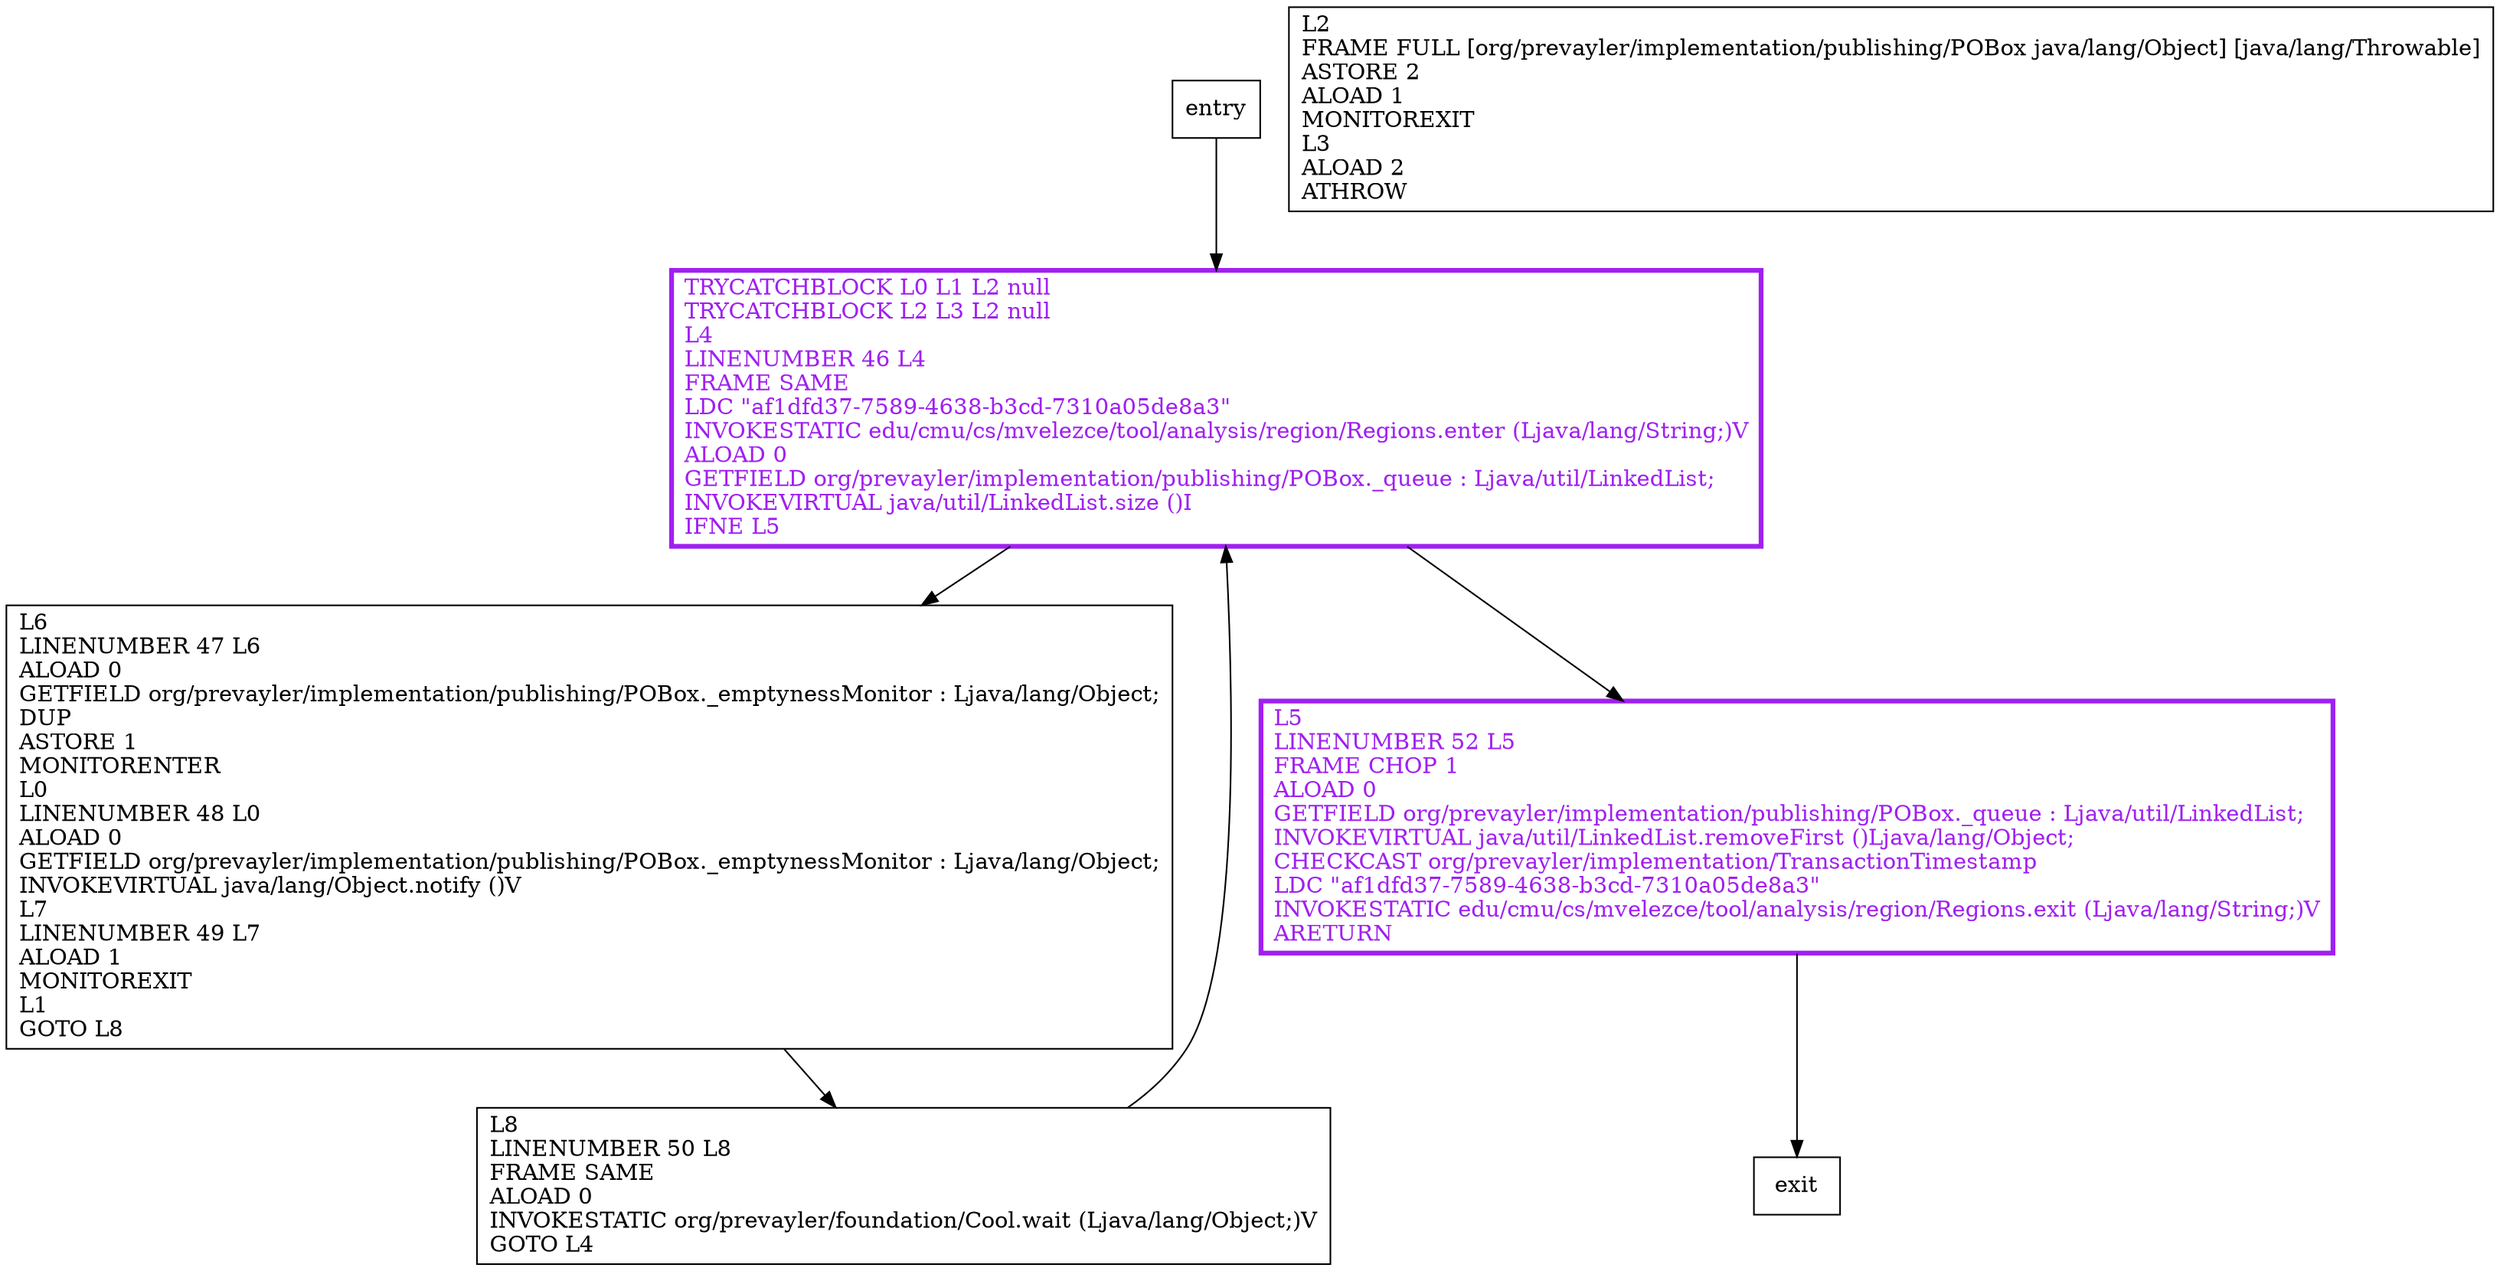 digraph waitForNotification {
node [shape=record];
1675708619 [label="TRYCATCHBLOCK L0 L1 L2 null\lTRYCATCHBLOCK L2 L3 L2 null\lL4\lLINENUMBER 46 L4\lFRAME SAME\lLDC \"af1dfd37-7589-4638-b3cd-7310a05de8a3\"\lINVOKESTATIC edu/cmu/cs/mvelezce/tool/analysis/region/Regions.enter (Ljava/lang/String;)V\lALOAD 0\lGETFIELD org/prevayler/implementation/publishing/POBox._queue : Ljava/util/LinkedList;\lINVOKEVIRTUAL java/util/LinkedList.size ()I\lIFNE L5\l"];
1909155745 [label="L6\lLINENUMBER 47 L6\lALOAD 0\lGETFIELD org/prevayler/implementation/publishing/POBox._emptynessMonitor : Ljava/lang/Object;\lDUP\lASTORE 1\lMONITORENTER\lL0\lLINENUMBER 48 L0\lALOAD 0\lGETFIELD org/prevayler/implementation/publishing/POBox._emptynessMonitor : Ljava/lang/Object;\lINVOKEVIRTUAL java/lang/Object.notify ()V\lL7\lLINENUMBER 49 L7\lALOAD 1\lMONITOREXIT\lL1\lGOTO L8\l"];
122142586 [label="L5\lLINENUMBER 52 L5\lFRAME CHOP 1\lALOAD 0\lGETFIELD org/prevayler/implementation/publishing/POBox._queue : Ljava/util/LinkedList;\lINVOKEVIRTUAL java/util/LinkedList.removeFirst ()Ljava/lang/Object;\lCHECKCAST org/prevayler/implementation/TransactionTimestamp\lLDC \"af1dfd37-7589-4638-b3cd-7310a05de8a3\"\lINVOKESTATIC edu/cmu/cs/mvelezce/tool/analysis/region/Regions.exit (Ljava/lang/String;)V\lARETURN\l"];
1683696327 [label="L2\lFRAME FULL [org/prevayler/implementation/publishing/POBox java/lang/Object] [java/lang/Throwable]\lASTORE 2\lALOAD 1\lMONITOREXIT\lL3\lALOAD 2\lATHROW\l"];
219516094 [label="L8\lLINENUMBER 50 L8\lFRAME SAME\lALOAD 0\lINVOKESTATIC org/prevayler/foundation/Cool.wait (Ljava/lang/Object;)V\lGOTO L4\l"];
entry;
exit;
1675708619 -> 1909155745;
1675708619 -> 122142586;
1909155745 -> 219516094;
entry -> 1675708619;
122142586 -> exit;
219516094 -> 1675708619;
1675708619[fontcolor="purple", penwidth=3, color="purple"];
122142586[fontcolor="purple", penwidth=3, color="purple"];
}
